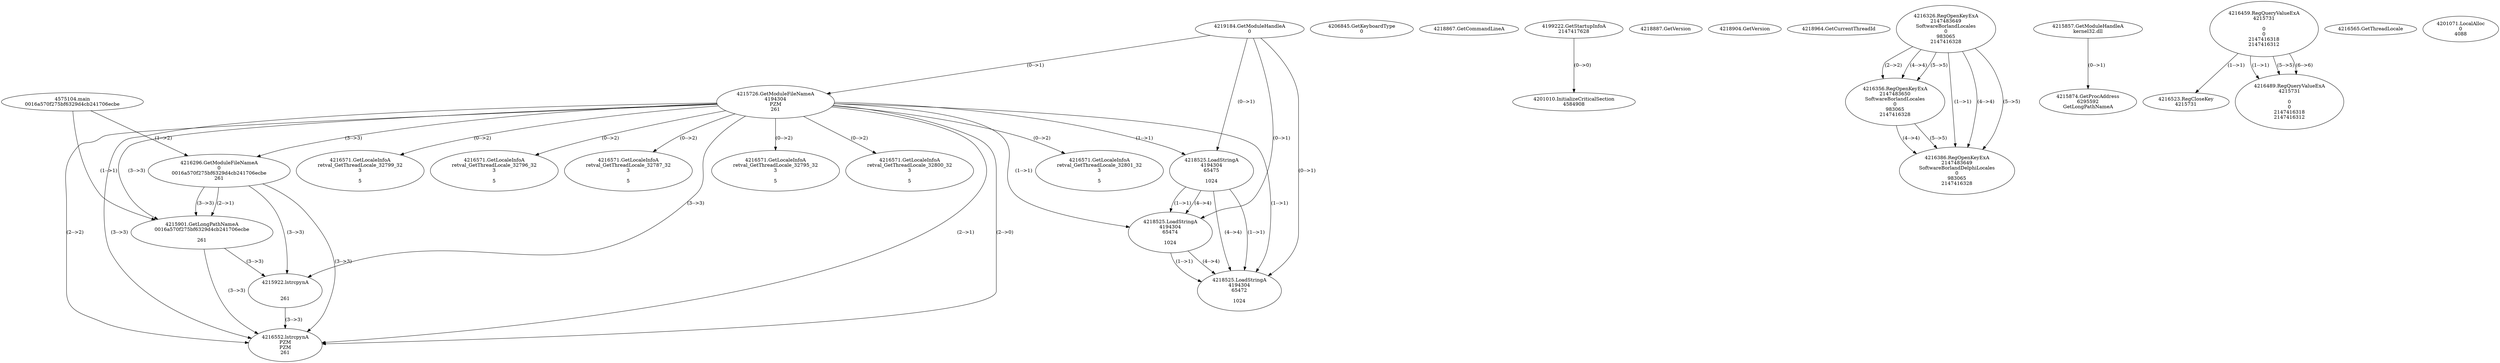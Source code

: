 // Global SCDG with merge call
digraph {
	0 [label="4575104.main
0016a570f275bf6329d4cb241706ecbe"]
	1 [label="4219184.GetModuleHandleA
0"]
	2 [label="4206845.GetKeyboardType
0"]
	3 [label="4218867.GetCommandLineA
"]
	4 [label="4199222.GetStartupInfoA
2147417628"]
	5 [label="4218887.GetVersion
"]
	6 [label="4218904.GetVersion
"]
	7 [label="4218964.GetCurrentThreadId
"]
	8 [label="4215726.GetModuleFileNameA
4194304
PZM
261"]
	1 -> 8 [label="(0-->1)"]
	9 [label="4216296.GetModuleFileNameA
0
0016a570f275bf6329d4cb241706ecbe
261"]
	0 -> 9 [label="(1-->2)"]
	8 -> 9 [label="(3-->3)"]
	10 [label="4216326.RegOpenKeyExA
2147483649
Software\Borland\Locales
0
983065
2147416328"]
	11 [label="4216356.RegOpenKeyExA
2147483650
Software\Borland\Locales
0
983065
2147416328"]
	10 -> 11 [label="(2-->2)"]
	10 -> 11 [label="(4-->4)"]
	10 -> 11 [label="(5-->5)"]
	12 [label="4216386.RegOpenKeyExA
2147483649
Software\Borland\Delphi\Locales
0
983065
2147416328"]
	10 -> 12 [label="(1-->1)"]
	10 -> 12 [label="(4-->4)"]
	11 -> 12 [label="(4-->4)"]
	10 -> 12 [label="(5-->5)"]
	11 -> 12 [label="(5-->5)"]
	13 [label="4215857.GetModuleHandleA
kernel32.dll"]
	14 [label="4215874.GetProcAddress
6295592
GetLongPathNameA"]
	13 -> 14 [label="(0-->1)"]
	15 [label="4215901.GetLongPathNameA
0016a570f275bf6329d4cb241706ecbe

261"]
	0 -> 15 [label="(1-->1)"]
	9 -> 15 [label="(2-->1)"]
	8 -> 15 [label="(3-->3)"]
	9 -> 15 [label="(3-->3)"]
	16 [label="4215922.lstrcpynA


261"]
	8 -> 16 [label="(3-->3)"]
	9 -> 16 [label="(3-->3)"]
	15 -> 16 [label="(3-->3)"]
	17 [label="4216459.RegQueryValueExA
4215731

0
0
2147416318
2147416312"]
	18 [label="4216523.RegCloseKey
4215731"]
	17 -> 18 [label="(1-->1)"]
	19 [label="4216552.lstrcpynA
PZM
PZM
261"]
	8 -> 19 [label="(2-->1)"]
	8 -> 19 [label="(2-->2)"]
	8 -> 19 [label="(3-->3)"]
	9 -> 19 [label="(3-->3)"]
	15 -> 19 [label="(3-->3)"]
	16 -> 19 [label="(3-->3)"]
	8 -> 19 [label="(2-->0)"]
	20 [label="4216565.GetThreadLocale
"]
	21 [label="4216571.GetLocaleInfoA
retval_GetThreadLocale_32801_32
3

5"]
	8 -> 21 [label="(0-->2)"]
	22 [label="4218525.LoadStringA
4194304
65475

1024"]
	1 -> 22 [label="(0-->1)"]
	8 -> 22 [label="(1-->1)"]
	23 [label="4218525.LoadStringA
4194304
65474

1024"]
	1 -> 23 [label="(0-->1)"]
	8 -> 23 [label="(1-->1)"]
	22 -> 23 [label="(1-->1)"]
	22 -> 23 [label="(4-->4)"]
	24 [label="4201010.InitializeCriticalSection
4584908"]
	4 -> 24 [label="(0-->0)"]
	25 [label="4201071.LocalAlloc
0
4088"]
	26 [label="4216489.RegQueryValueExA
4215731

0
0
2147416318
2147416312"]
	17 -> 26 [label="(1-->1)"]
	17 -> 26 [label="(5-->5)"]
	17 -> 26 [label="(6-->6)"]
	27 [label="4216571.GetLocaleInfoA
retval_GetThreadLocale_32799_32
3

5"]
	8 -> 27 [label="(0-->2)"]
	28 [label="4216571.GetLocaleInfoA
retval_GetThreadLocale_32796_32
3

5"]
	8 -> 28 [label="(0-->2)"]
	29 [label="4216571.GetLocaleInfoA
retval_GetThreadLocale_32787_32
3

5"]
	8 -> 29 [label="(0-->2)"]
	30 [label="4216571.GetLocaleInfoA
retval_GetThreadLocale_32795_32
3

5"]
	8 -> 30 [label="(0-->2)"]
	31 [label="4218525.LoadStringA
4194304
65472

1024"]
	1 -> 31 [label="(0-->1)"]
	8 -> 31 [label="(1-->1)"]
	22 -> 31 [label="(1-->1)"]
	23 -> 31 [label="(1-->1)"]
	22 -> 31 [label="(4-->4)"]
	23 -> 31 [label="(4-->4)"]
	32 [label="4216571.GetLocaleInfoA
retval_GetThreadLocale_32800_32
3

5"]
	8 -> 32 [label="(0-->2)"]
}
